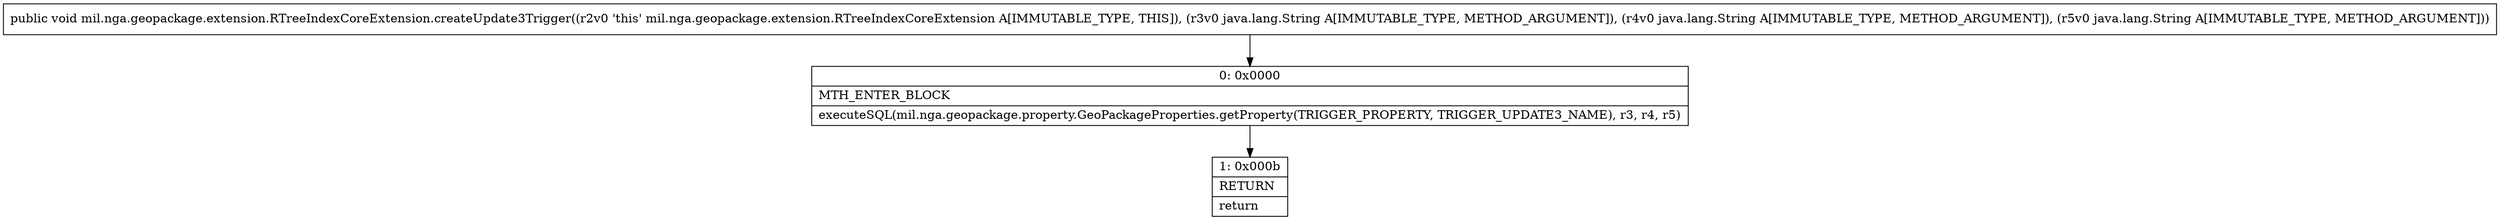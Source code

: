 digraph "CFG formil.nga.geopackage.extension.RTreeIndexCoreExtension.createUpdate3Trigger(Ljava\/lang\/String;Ljava\/lang\/String;Ljava\/lang\/String;)V" {
Node_0 [shape=record,label="{0\:\ 0x0000|MTH_ENTER_BLOCK\l|executeSQL(mil.nga.geopackage.property.GeoPackageProperties.getProperty(TRIGGER_PROPERTY, TRIGGER_UPDATE3_NAME), r3, r4, r5)\l}"];
Node_1 [shape=record,label="{1\:\ 0x000b|RETURN\l|return\l}"];
MethodNode[shape=record,label="{public void mil.nga.geopackage.extension.RTreeIndexCoreExtension.createUpdate3Trigger((r2v0 'this' mil.nga.geopackage.extension.RTreeIndexCoreExtension A[IMMUTABLE_TYPE, THIS]), (r3v0 java.lang.String A[IMMUTABLE_TYPE, METHOD_ARGUMENT]), (r4v0 java.lang.String A[IMMUTABLE_TYPE, METHOD_ARGUMENT]), (r5v0 java.lang.String A[IMMUTABLE_TYPE, METHOD_ARGUMENT])) }"];
MethodNode -> Node_0;
Node_0 -> Node_1;
}

